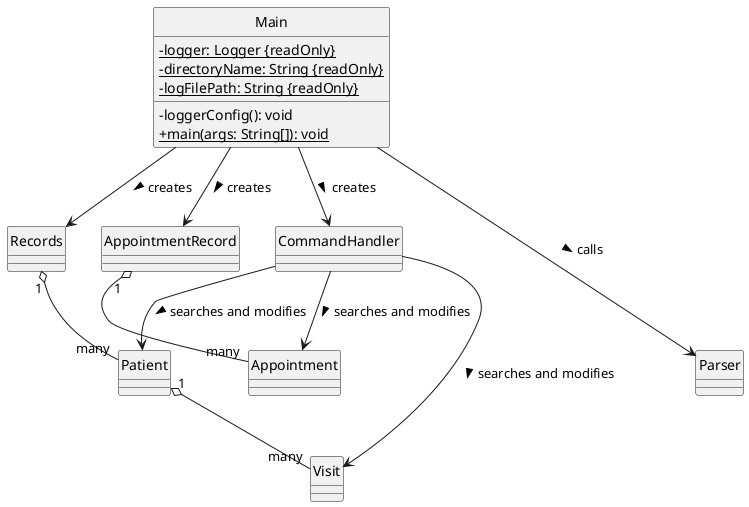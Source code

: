 @startuml
'https://plantuml.com/class-diagram
skinparam classAttributeIconSize 0
hide circle

class Main {
  -{static} logger: Logger {readOnly}
  -{static} directoryName: String {readOnly}
  -{static} logFilePath: String {readOnly}
  -loggerConfig(): void
  +{static} main(args: String[]): void
}

class CommandHandler {
}

class Records {
}

class AppointmentRecord {
}

class Patient {
}

class Visit {
}

class Appointment {
}

class Parser {
}

CommandHandler --> Appointment : searches and modifies >
CommandHandler --> Visit : searches and modifies >
AppointmentRecord "1" o-- "many" Appointment
Main --> CommandHandler : creates >
Main --> Records : creates >
Main --> AppointmentRecord : creates >
Main ---> Parser : calls >
CommandHandler --> Patient : searches and modifies >
Records "1" o-- "many" Patient
Patient "1" o-- "many" Visit

@enduml
